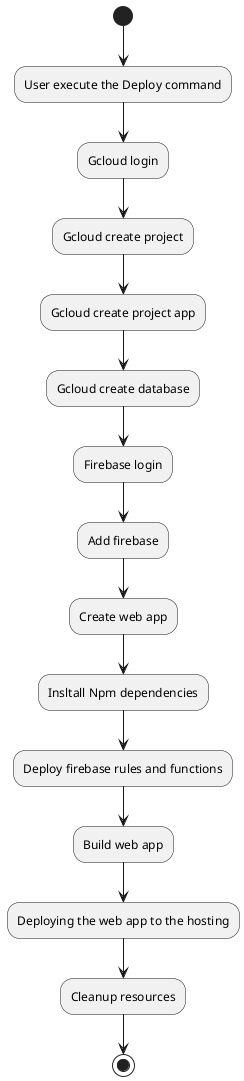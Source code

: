 @startuml deploy_command_activity_diagram

(*) --> “User execute the Deploy command”
--> “Gcloud login”
--> "Gcloud create project"
--> "Gcloud create project app"
--> "Gcloud create database"
--> "Firebase login"
--> "Add firebase"
--> "Create web app"
--> "Insltall Npm dependencies"
--> “Deploy firebase rules and functions”
--> “Build web app”
--> "Deploying the web app to the hosting”
--> “Cleanup resources”
--> (*)

@enduml
